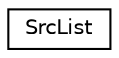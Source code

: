 digraph "Graphical Class Hierarchy"
{
 // LATEX_PDF_SIZE
  edge [fontname="Helvetica",fontsize="10",labelfontname="Helvetica",labelfontsize="10"];
  node [fontname="Helvetica",fontsize="10",shape=record];
  rankdir="LR";
  Node0 [label="SrcList",height=0.2,width=0.4,color="black", fillcolor="white", style="filled",URL="$structSrcList.html",tooltip=" "];
}
